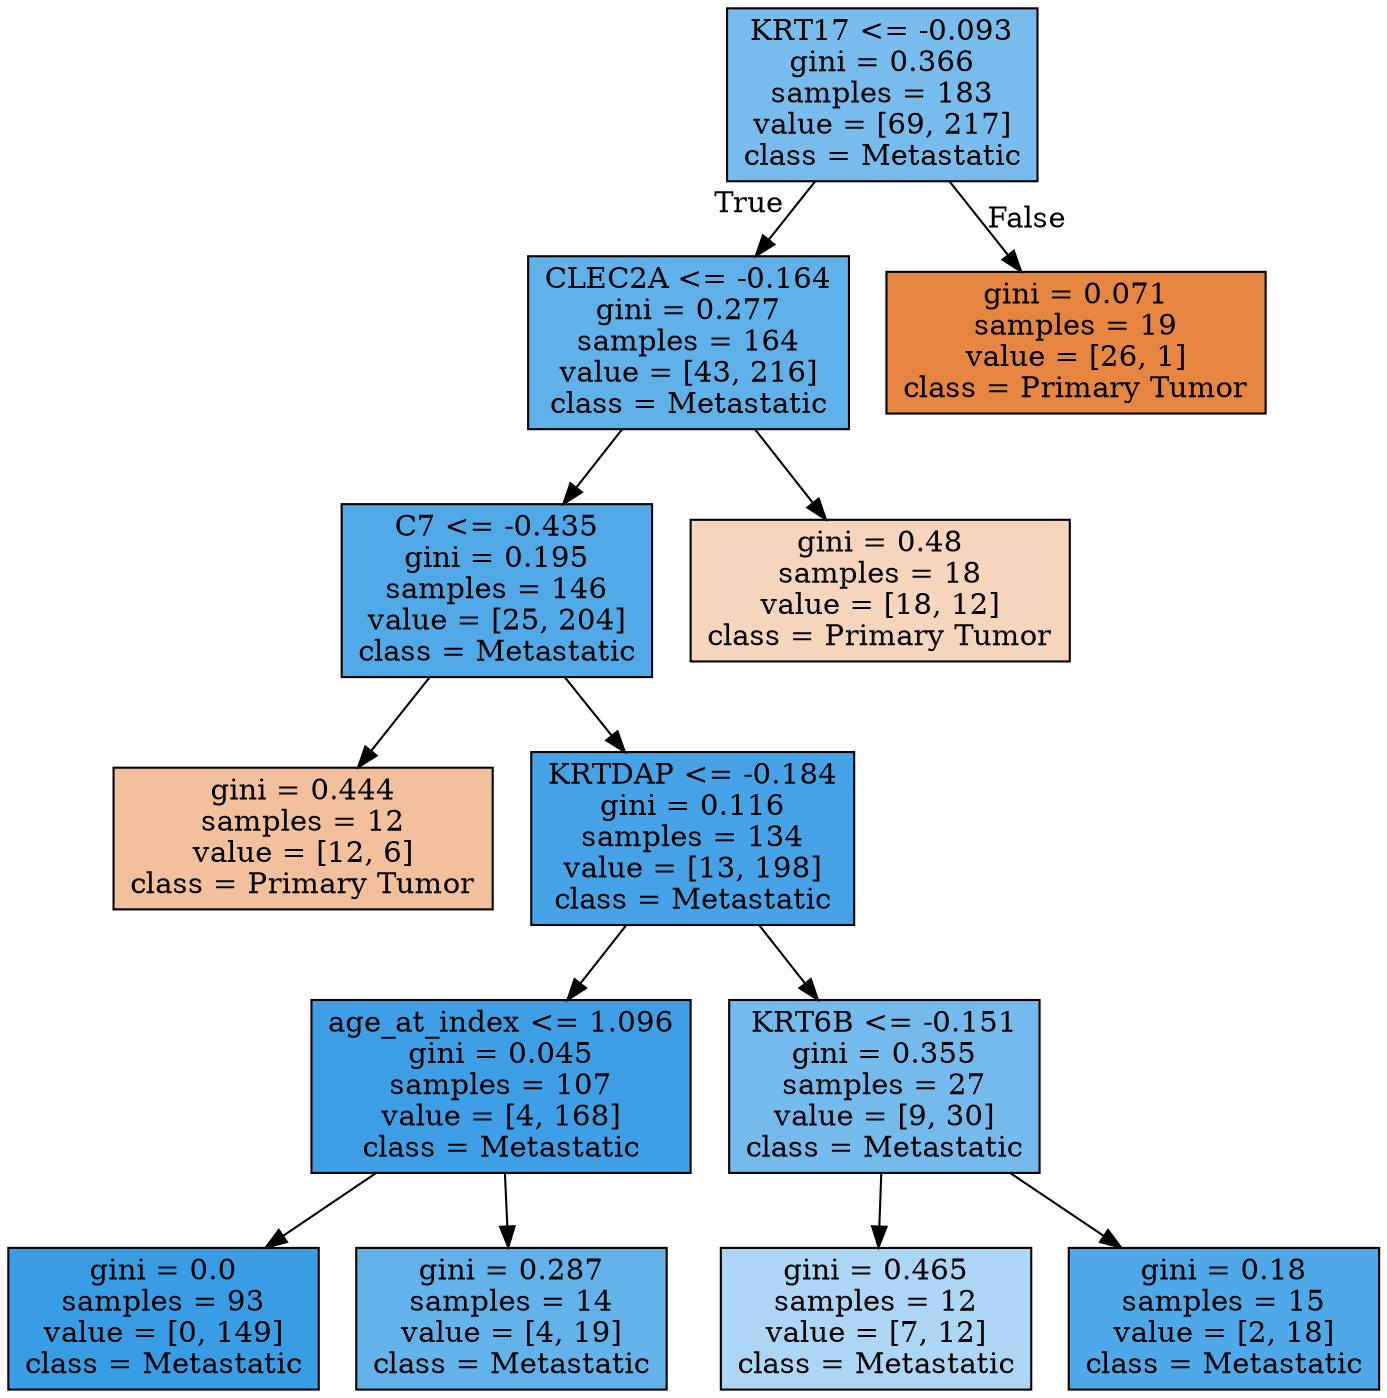 digraph Tree {
node [shape=box, style="filled", color="black"] ;
0 [label="KRT17 <= -0.093\ngini = 0.366\nsamples = 183\nvalue = [69, 217]\nclass = Metastatic", fillcolor="#78bced"] ;
1 [label="CLEC2A <= -0.164\ngini = 0.277\nsamples = 164\nvalue = [43, 216]\nclass = Metastatic", fillcolor="#60b1ea"] ;
0 -> 1 [labeldistance=2.5, labelangle=45, headlabel="True"] ;
2 [label="C7 <= -0.435\ngini = 0.195\nsamples = 146\nvalue = [25, 204]\nclass = Metastatic", fillcolor="#51a9e8"] ;
1 -> 2 ;
3 [label="gini = 0.444\nsamples = 12\nvalue = [12, 6]\nclass = Primary Tumor", fillcolor="#f2c09c"] ;
2 -> 3 ;
4 [label="KRTDAP <= -0.184\ngini = 0.116\nsamples = 134\nvalue = [13, 198]\nclass = Metastatic", fillcolor="#46a3e7"] ;
2 -> 4 ;
5 [label="age_at_index <= 1.096\ngini = 0.045\nsamples = 107\nvalue = [4, 168]\nclass = Metastatic", fillcolor="#3e9fe6"] ;
4 -> 5 ;
6 [label="gini = 0.0\nsamples = 93\nvalue = [0, 149]\nclass = Metastatic", fillcolor="#399de5"] ;
5 -> 6 ;
7 [label="gini = 0.287\nsamples = 14\nvalue = [4, 19]\nclass = Metastatic", fillcolor="#63b2ea"] ;
5 -> 7 ;
8 [label="KRT6B <= -0.151\ngini = 0.355\nsamples = 27\nvalue = [9, 30]\nclass = Metastatic", fillcolor="#74baed"] ;
4 -> 8 ;
9 [label="gini = 0.465\nsamples = 12\nvalue = [7, 12]\nclass = Metastatic", fillcolor="#acd6f4"] ;
8 -> 9 ;
10 [label="gini = 0.18\nsamples = 15\nvalue = [2, 18]\nclass = Metastatic", fillcolor="#4fa8e8"] ;
8 -> 10 ;
11 [label="gini = 0.48\nsamples = 18\nvalue = [18, 12]\nclass = Primary Tumor", fillcolor="#f6d5bd"] ;
1 -> 11 ;
12 [label="gini = 0.071\nsamples = 19\nvalue = [26, 1]\nclass = Primary Tumor", fillcolor="#e68641"] ;
0 -> 12 [labeldistance=2.5, labelangle=-45, headlabel="False"] ;
}